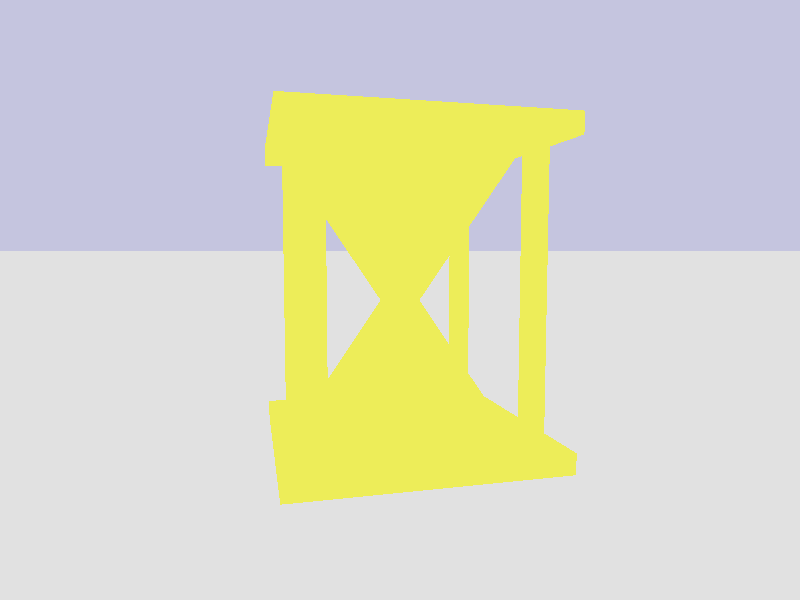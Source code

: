 // Merge.pov
//

#include "colors.inc"  

camera {
  location <-1.5,2,-6>
  look_at <0,1.5,0> 
}
          
background { LightSteelBlue}
 
light_source { <110,200,-600> color White}


plane {
  y,  0  
  pigment { Gray }
}          

#declare Ampulheta = merge{
 cone { 
  <0, 0, 0>, 1.2 // Center and radius of one end 
  <0, 1.8, 0>, 0 // Center and radius of other end 
  open // Removes end caps 
 }
 cone { 
  <0, 3, 0>, 1.2 // Center and radius of one end 
  <0, 1.2, 0>, 0 // Center and radius of other end 
  open // Removes end caps 
 }
}
  
#declare Estrutura = merge{
 box {
  <-1.3, 3, -1.3> <1.3, 3.2, 1.3> 
 }
 cylinder { 
   <-1, 0, -1> <-1, 3, -1>, 0.12 
 }
 cylinder { 
   <1, 0, -1> <1, 3, -1>, 0.12 
 }
 cylinder { 
   <-1, 0, 1> <-1, 3, 1>, 0.12 
 }
 cylinder { 
   <1, 0, 1> <1, 3, 1>, 0.12 
 }
 box {
  <-1.3, 0, -1.3> <1.3, 0.2, 1.3> 
 }
}  
  
object {
 Ampulheta
 pigment {BrightGold filter 0.7}
}                               

object {
 Estrutura
 pigment {BrightGold}
}

